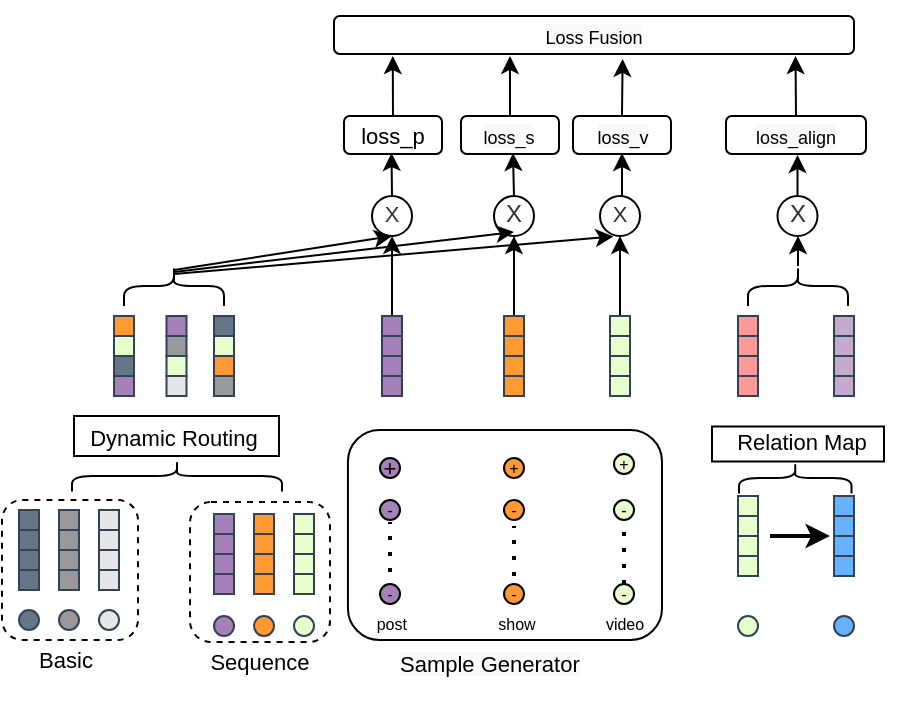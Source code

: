 <mxfile version="16.2.4" type="github">
  <diagram id="WGNmqKSmHQidtIcyaDfm" name="Page-1">
    <mxGraphModel dx="573" dy="372" grid="1" gridSize="10" guides="1" tooltips="1" connect="1" arrows="1" fold="1" page="1" pageScale="1" pageWidth="850" pageHeight="1100" math="0" shadow="0">
      <root>
        <mxCell id="0" />
        <mxCell id="1" parent="0" />
        <mxCell id="wbpmNWgGIaeyIuBArlGF-1" style="edgeStyle=orthogonalEdgeStyle;rounded=0;orthogonalLoop=1;jettySize=auto;html=1;exitX=0.5;exitY=0;exitDx=0;exitDy=0;fontSize=12;" edge="1" parent="1" source="wbpmNWgGIaeyIuBArlGF-2">
          <mxGeometry relative="1" as="geometry">
            <mxPoint x="469.379" y="190" as="targetPoint" />
          </mxGeometry>
        </mxCell>
        <mxCell id="wbpmNWgGIaeyIuBArlGF-2" value="&lt;p&gt;loss_p&lt;/p&gt;" style="rounded=1;whiteSpace=wrap;html=1;fontSize=11;fillColor=#FFFFFF;" vertex="1" parent="1">
          <mxGeometry x="445" y="220" width="49" height="19" as="geometry" />
        </mxCell>
        <mxCell id="wbpmNWgGIaeyIuBArlGF-3" value="" style="rounded=1;whiteSpace=wrap;html=1;dashed=1;fontSize=8;fillColor=#FFFFFF;" vertex="1" parent="1">
          <mxGeometry x="368" y="413" width="70" height="70" as="geometry" />
        </mxCell>
        <mxCell id="wbpmNWgGIaeyIuBArlGF-4" value="" style="ellipse;whiteSpace=wrap;html=1;aspect=fixed;fontSize=6;fillColor=#A680B8;fontColor=#ffffff;strokeColor=#314354;direction=west;" vertex="1" parent="1">
          <mxGeometry x="380" y="470" width="10" height="10" as="geometry" />
        </mxCell>
        <mxCell id="wbpmNWgGIaeyIuBArlGF-5" value="" style="ellipse;whiteSpace=wrap;html=1;aspect=fixed;fontSize=6;fillColor=#FF9933;fontColor=#ffffff;strokeColor=#314354;direction=west;" vertex="1" parent="1">
          <mxGeometry x="400" y="470" width="10" height="10" as="geometry" />
        </mxCell>
        <mxCell id="wbpmNWgGIaeyIuBArlGF-6" value="" style="ellipse;whiteSpace=wrap;html=1;aspect=fixed;fontSize=6;fillColor=#E6FFCC;fontColor=#ffffff;strokeColor=#314354;direction=west;" vertex="1" parent="1">
          <mxGeometry x="420" y="470" width="10" height="10" as="geometry" />
        </mxCell>
        <mxCell id="wbpmNWgGIaeyIuBArlGF-7" value="" style="rounded=0;whiteSpace=wrap;html=1;fillColor=#A680B8;fontColor=#ffffff;strokeColor=#314354;" vertex="1" parent="1">
          <mxGeometry x="380" y="449" width="10" height="10" as="geometry" />
        </mxCell>
        <mxCell id="wbpmNWgGIaeyIuBArlGF-8" value="" style="rounded=0;whiteSpace=wrap;html=1;fillColor=#A680B8;fontColor=#ffffff;strokeColor=#314354;" vertex="1" parent="1">
          <mxGeometry x="380" y="439" width="10" height="10" as="geometry" />
        </mxCell>
        <mxCell id="wbpmNWgGIaeyIuBArlGF-9" value="" style="rounded=0;whiteSpace=wrap;html=1;fillColor=#A680B8;fontColor=#ffffff;strokeColor=#314354;" vertex="1" parent="1">
          <mxGeometry x="380" y="429" width="10" height="10" as="geometry" />
        </mxCell>
        <mxCell id="wbpmNWgGIaeyIuBArlGF-10" value="" style="rounded=0;whiteSpace=wrap;html=1;fillColor=#FF9933;fontColor=#ffffff;strokeColor=#314354;" vertex="1" parent="1">
          <mxGeometry x="400" y="449" width="10" height="10" as="geometry" />
        </mxCell>
        <mxCell id="wbpmNWgGIaeyIuBArlGF-11" value="" style="rounded=0;whiteSpace=wrap;html=1;fillColor=#FF9933;fontColor=#ffffff;strokeColor=#314354;" vertex="1" parent="1">
          <mxGeometry x="400" y="439" width="10" height="10" as="geometry" />
        </mxCell>
        <mxCell id="wbpmNWgGIaeyIuBArlGF-12" value="" style="rounded=0;whiteSpace=wrap;html=1;fillColor=#FF9933;fontColor=#ffffff;strokeColor=#314354;" vertex="1" parent="1">
          <mxGeometry x="400" y="419" width="10" height="10" as="geometry" />
        </mxCell>
        <mxCell id="wbpmNWgGIaeyIuBArlGF-13" value="" style="rounded=0;whiteSpace=wrap;html=1;fillColor=#E6FFCC;fontColor=#ffffff;strokeColor=#314354;" vertex="1" parent="1">
          <mxGeometry x="420" y="449" width="10" height="10" as="geometry" />
        </mxCell>
        <mxCell id="wbpmNWgGIaeyIuBArlGF-14" value="" style="rounded=0;whiteSpace=wrap;html=1;fillColor=#E6FFCC;fontColor=#ffffff;strokeColor=#314354;" vertex="1" parent="1">
          <mxGeometry x="420" y="439" width="10" height="10" as="geometry" />
        </mxCell>
        <mxCell id="wbpmNWgGIaeyIuBArlGF-15" value="" style="rounded=0;whiteSpace=wrap;html=1;fillColor=#E6FFCC;fontColor=#ffffff;strokeColor=#314354;" vertex="1" parent="1">
          <mxGeometry x="420" y="419" width="10" height="10" as="geometry" />
        </mxCell>
        <mxCell id="wbpmNWgGIaeyIuBArlGF-16" value="" style="rounded=0;whiteSpace=wrap;html=1;fillColor=#E6FFCC;fontColor=#ffffff;strokeColor=#314354;" vertex="1" parent="1">
          <mxGeometry x="420" y="429" width="10" height="10" as="geometry" />
        </mxCell>
        <mxCell id="wbpmNWgGIaeyIuBArlGF-17" value="" style="rounded=0;whiteSpace=wrap;html=1;fillColor=#A680B8;fontColor=#ffffff;strokeColor=#314354;" vertex="1" parent="1">
          <mxGeometry x="380" y="419" width="10" height="10" as="geometry" />
        </mxCell>
        <mxCell id="wbpmNWgGIaeyIuBArlGF-18" value="" style="rounded=0;whiteSpace=wrap;html=1;fillColor=#FF9933;fontColor=#ffffff;strokeColor=#314354;" vertex="1" parent="1">
          <mxGeometry x="400" y="429" width="10" height="10" as="geometry" />
        </mxCell>
        <mxCell id="wbpmNWgGIaeyIuBArlGF-19" value="" style="rounded=0;whiteSpace=wrap;html=1;fontSize=11;" vertex="1" parent="1">
          <mxGeometry x="310" y="370" width="102.5" height="20" as="geometry" />
        </mxCell>
        <mxCell id="wbpmNWgGIaeyIuBArlGF-20" value="&lt;font style=&quot;font-size: 11px&quot;&gt;Dynamic Routing&lt;/font&gt;" style="text;html=1;strokeColor=none;fillColor=none;align=center;verticalAlign=middle;whiteSpace=wrap;rounded=0;fontSize=15;" vertex="1" parent="1">
          <mxGeometry x="310" y="364" width="100" height="30" as="geometry" />
        </mxCell>
        <mxCell id="wbpmNWgGIaeyIuBArlGF-21" value="&lt;font style=&quot;font-size: 11px&quot;&gt;Sequence&lt;/font&gt;" style="text;html=1;strokeColor=none;fillColor=none;align=center;verticalAlign=middle;whiteSpace=wrap;rounded=0;fontSize=11;" vertex="1" parent="1">
          <mxGeometry x="373" y="478" width="60" height="30" as="geometry" />
        </mxCell>
        <mxCell id="wbpmNWgGIaeyIuBArlGF-22" value="" style="rounded=0;whiteSpace=wrap;html=1;fillColor=#E6FFCC;fontColor=#ffffff;strokeColor=#314354;" vertex="1" parent="1">
          <mxGeometry x="330" y="330" width="10" height="10" as="geometry" />
        </mxCell>
        <mxCell id="wbpmNWgGIaeyIuBArlGF-23" value="" style="rounded=0;whiteSpace=wrap;html=1;fillColor=#647687;fontColor=#ffffff;strokeColor=#314354;" vertex="1" parent="1">
          <mxGeometry x="330" y="340" width="10" height="10" as="geometry" />
        </mxCell>
        <mxCell id="wbpmNWgGIaeyIuBArlGF-24" value="" style="rounded=0;whiteSpace=wrap;html=1;fillColor=#A680B8;fontColor=#ffffff;strokeColor=#314354;" vertex="1" parent="1">
          <mxGeometry x="330" y="350" width="10" height="10" as="geometry" />
        </mxCell>
        <mxCell id="wbpmNWgGIaeyIuBArlGF-25" value="" style="rounded=0;whiteSpace=wrap;html=1;fillColor=#FF9933;fontColor=#ffffff;strokeColor=#314354;" vertex="1" parent="1">
          <mxGeometry x="330" y="320" width="10" height="10" as="geometry" />
        </mxCell>
        <mxCell id="wbpmNWgGIaeyIuBArlGF-26" value="" style="rounded=0;whiteSpace=wrap;html=1;fillColor=#E6E6E6;fontColor=#ffffff;strokeColor=#314354;" vertex="1" parent="1">
          <mxGeometry x="356.25" y="350" width="10" height="10" as="geometry" />
        </mxCell>
        <mxCell id="wbpmNWgGIaeyIuBArlGF-27" value="" style="rounded=0;whiteSpace=wrap;html=1;fillColor=#E6FFCC;fontColor=#ffffff;strokeColor=#314354;" vertex="1" parent="1">
          <mxGeometry x="356.25" y="340" width="10" height="10" as="geometry" />
        </mxCell>
        <mxCell id="wbpmNWgGIaeyIuBArlGF-28" value="" style="rounded=0;whiteSpace=wrap;html=1;fillColor=#999999;fontColor=#ffffff;strokeColor=#314354;" vertex="1" parent="1">
          <mxGeometry x="356.25" y="330" width="10" height="10" as="geometry" />
        </mxCell>
        <mxCell id="wbpmNWgGIaeyIuBArlGF-29" value="" style="rounded=0;whiteSpace=wrap;html=1;fillColor=#A680B8;fontColor=#ffffff;strokeColor=#314354;" vertex="1" parent="1">
          <mxGeometry x="356.25" y="320" width="10" height="10" as="geometry" />
        </mxCell>
        <mxCell id="wbpmNWgGIaeyIuBArlGF-30" value="" style="rounded=0;whiteSpace=wrap;html=1;fillColor=#999999;fontColor=#ffffff;strokeColor=#314354;" vertex="1" parent="1">
          <mxGeometry x="380" y="350" width="10" height="10" as="geometry" />
        </mxCell>
        <mxCell id="wbpmNWgGIaeyIuBArlGF-31" value="" style="rounded=0;whiteSpace=wrap;html=1;fillColor=#FF9933;fontColor=#ffffff;strokeColor=#314354;" vertex="1" parent="1">
          <mxGeometry x="380" y="340" width="10" height="10" as="geometry" />
        </mxCell>
        <mxCell id="wbpmNWgGIaeyIuBArlGF-32" value="" style="rounded=0;whiteSpace=wrap;html=1;fillColor=#E6FFCC;fontColor=#ffffff;strokeColor=#314354;" vertex="1" parent="1">
          <mxGeometry x="380" y="330" width="10" height="10" as="geometry" />
        </mxCell>
        <mxCell id="wbpmNWgGIaeyIuBArlGF-33" value="" style="rounded=0;whiteSpace=wrap;html=1;fillColor=#647687;fontColor=#ffffff;strokeColor=#314354;" vertex="1" parent="1">
          <mxGeometry x="380" y="320" width="10" height="10" as="geometry" />
        </mxCell>
        <mxCell id="wbpmNWgGIaeyIuBArlGF-34" value="" style="rounded=0;whiteSpace=wrap;html=1;fillColor=#A680B8;fontColor=#ffffff;strokeColor=#314354;" vertex="1" parent="1">
          <mxGeometry x="464" y="340" width="10" height="10" as="geometry" />
        </mxCell>
        <mxCell id="wbpmNWgGIaeyIuBArlGF-35" value="" style="rounded=0;whiteSpace=wrap;html=1;fillColor=#A680B8;fontColor=#ffffff;strokeColor=#314354;" vertex="1" parent="1">
          <mxGeometry x="464" y="330" width="10" height="10" as="geometry" />
        </mxCell>
        <mxCell id="wbpmNWgGIaeyIuBArlGF-36" style="edgeStyle=orthogonalEdgeStyle;rounded=0;orthogonalLoop=1;jettySize=auto;html=1;exitX=0.5;exitY=0;exitDx=0;exitDy=0;entryX=0.5;entryY=1;entryDx=0;entryDy=0;fontSize=15;" edge="1" parent="1" source="wbpmNWgGIaeyIuBArlGF-37" target="wbpmNWgGIaeyIuBArlGF-92">
          <mxGeometry relative="1" as="geometry" />
        </mxCell>
        <mxCell id="wbpmNWgGIaeyIuBArlGF-37" value="" style="rounded=0;whiteSpace=wrap;html=1;fillColor=#A680B8;fontColor=#ffffff;strokeColor=#314354;" vertex="1" parent="1">
          <mxGeometry x="464" y="320" width="10" height="10" as="geometry" />
        </mxCell>
        <mxCell id="wbpmNWgGIaeyIuBArlGF-38" value="" style="rounded=0;whiteSpace=wrap;html=1;fillColor=#FF9933;fontColor=#ffffff;strokeColor=#314354;" vertex="1" parent="1">
          <mxGeometry x="525" y="350" width="10" height="10" as="geometry" />
        </mxCell>
        <mxCell id="wbpmNWgGIaeyIuBArlGF-39" value="" style="rounded=0;whiteSpace=wrap;html=1;fillColor=#FF9933;fontColor=#ffffff;strokeColor=#314354;" vertex="1" parent="1">
          <mxGeometry x="525" y="340" width="10" height="10" as="geometry" />
        </mxCell>
        <mxCell id="wbpmNWgGIaeyIuBArlGF-40" value="" style="rounded=0;whiteSpace=wrap;html=1;fillColor=#FF9933;fontColor=#ffffff;strokeColor=#314354;" vertex="1" parent="1">
          <mxGeometry x="525" y="330" width="10" height="10" as="geometry" />
        </mxCell>
        <mxCell id="wbpmNWgGIaeyIuBArlGF-41" style="edgeStyle=orthogonalEdgeStyle;rounded=0;orthogonalLoop=1;jettySize=auto;html=1;exitX=0.5;exitY=0;exitDx=0;exitDy=0;entryX=0.5;entryY=1;entryDx=0;entryDy=0;fontSize=15;" edge="1" parent="1" source="wbpmNWgGIaeyIuBArlGF-42" target="wbpmNWgGIaeyIuBArlGF-94">
          <mxGeometry relative="1" as="geometry" />
        </mxCell>
        <mxCell id="wbpmNWgGIaeyIuBArlGF-42" value="" style="rounded=0;whiteSpace=wrap;html=1;fillColor=#FF9933;fontColor=#ffffff;strokeColor=#314354;" vertex="1" parent="1">
          <mxGeometry x="525" y="320" width="10" height="10" as="geometry" />
        </mxCell>
        <mxCell id="wbpmNWgGIaeyIuBArlGF-43" value="" style="rounded=0;whiteSpace=wrap;html=1;fillColor=#A680B8;fontColor=#ffffff;strokeColor=#314354;" vertex="1" parent="1">
          <mxGeometry x="464" y="350" width="10" height="10" as="geometry" />
        </mxCell>
        <mxCell id="wbpmNWgGIaeyIuBArlGF-44" value="" style="rounded=0;whiteSpace=wrap;html=1;fillColor=#E6FFCC;fontColor=#ffffff;strokeColor=#314354;" vertex="1" parent="1">
          <mxGeometry x="578" y="350" width="10" height="10" as="geometry" />
        </mxCell>
        <mxCell id="wbpmNWgGIaeyIuBArlGF-45" value="" style="rounded=0;whiteSpace=wrap;html=1;fillColor=#E6FFCC;fontColor=#ffffff;strokeColor=#314354;" vertex="1" parent="1">
          <mxGeometry x="578" y="340" width="10" height="10" as="geometry" />
        </mxCell>
        <mxCell id="wbpmNWgGIaeyIuBArlGF-46" value="" style="rounded=0;whiteSpace=wrap;html=1;fillColor=#E6FFCC;fontColor=#ffffff;strokeColor=#314354;" vertex="1" parent="1">
          <mxGeometry x="578" y="330" width="10" height="10" as="geometry" />
        </mxCell>
        <mxCell id="wbpmNWgGIaeyIuBArlGF-47" value="" style="edgeStyle=orthogonalEdgeStyle;rounded=0;orthogonalLoop=1;jettySize=auto;html=1;fontSize=15;" edge="1" parent="1" source="wbpmNWgGIaeyIuBArlGF-48" target="wbpmNWgGIaeyIuBArlGF-96">
          <mxGeometry relative="1" as="geometry" />
        </mxCell>
        <mxCell id="wbpmNWgGIaeyIuBArlGF-48" value="" style="rounded=0;whiteSpace=wrap;html=1;fillColor=#E6FFCC;fontColor=#ffffff;strokeColor=#314354;" vertex="1" parent="1">
          <mxGeometry x="578" y="320" width="10" height="10" as="geometry" />
        </mxCell>
        <mxCell id="wbpmNWgGIaeyIuBArlGF-49" value="" style="shape=curlyBracket;whiteSpace=wrap;html=1;rounded=1;flipH=1;fillColor=#E6E6E6;gradientColor=#ffffff;rotation=-90;" vertex="1" parent="1">
          <mxGeometry x="353.75" y="347.5" width="15.5" height="105" as="geometry" />
        </mxCell>
        <mxCell id="wbpmNWgGIaeyIuBArlGF-50" value="" style="shape=curlyBracket;whiteSpace=wrap;html=1;rounded=1;flipH=1;fillColor=#E6E6E6;gradientColor=#ffffff;rotation=-90;" vertex="1" parent="1">
          <mxGeometry x="350" y="280" width="20" height="50" as="geometry" />
        </mxCell>
        <mxCell id="wbpmNWgGIaeyIuBArlGF-51" value="" style="ellipse;whiteSpace=wrap;html=1;aspect=fixed;fontSize=6;fillColor=#E6FFCC;fontColor=#ffffff;strokeColor=#314354;direction=west;" vertex="1" parent="1">
          <mxGeometry x="642" y="470" width="10" height="10" as="geometry" />
        </mxCell>
        <mxCell id="wbpmNWgGIaeyIuBArlGF-52" value="" style="ellipse;whiteSpace=wrap;html=1;aspect=fixed;fontSize=6;fillColor=#66B2FF;fontColor=#ffffff;strokeColor=#314354;direction=west;" vertex="1" parent="1">
          <mxGeometry x="690" y="470" width="10" height="10" as="geometry" />
        </mxCell>
        <mxCell id="wbpmNWgGIaeyIuBArlGF-53" value="" style="rounded=0;whiteSpace=wrap;html=1;fillColor=#E6FFCC;fontColor=#ffffff;strokeColor=#314354;" vertex="1" parent="1">
          <mxGeometry x="642" y="440" width="10" height="10" as="geometry" />
        </mxCell>
        <mxCell id="wbpmNWgGIaeyIuBArlGF-54" value="" style="rounded=0;whiteSpace=wrap;html=1;fillColor=#E6FFCC;fontColor=#ffffff;strokeColor=#314354;" vertex="1" parent="1">
          <mxGeometry x="642" y="430" width="10" height="10" as="geometry" />
        </mxCell>
        <mxCell id="wbpmNWgGIaeyIuBArlGF-55" value="" style="rounded=0;whiteSpace=wrap;html=1;fillColor=#E6FFCC;fontColor=#ffffff;strokeColor=#314354;" vertex="1" parent="1">
          <mxGeometry x="642" y="420" width="10" height="10" as="geometry" />
        </mxCell>
        <mxCell id="wbpmNWgGIaeyIuBArlGF-57" value="" style="rounded=0;whiteSpace=wrap;html=1;fillColor=#E6FFCC;fontColor=#ffffff;strokeColor=#314354;" vertex="1" parent="1">
          <mxGeometry x="642" y="410" width="10" height="10" as="geometry" />
        </mxCell>
        <mxCell id="wbpmNWgGIaeyIuBArlGF-58" value="" style="rounded=0;whiteSpace=wrap;html=1;fillColor=#66B2FF;fontColor=#ffffff;strokeColor=#314354;" vertex="1" parent="1">
          <mxGeometry x="690" y="440" width="10" height="10" as="geometry" />
        </mxCell>
        <mxCell id="wbpmNWgGIaeyIuBArlGF-59" value="" style="rounded=0;whiteSpace=wrap;html=1;fillColor=#66B2FF;fontColor=#ffffff;strokeColor=#314354;" vertex="1" parent="1">
          <mxGeometry x="690" y="430" width="10" height="10" as="geometry" />
        </mxCell>
        <mxCell id="wbpmNWgGIaeyIuBArlGF-60" value="" style="rounded=0;whiteSpace=wrap;html=1;fillColor=#66B2FF;fontColor=#ffffff;strokeColor=#314354;" vertex="1" parent="1">
          <mxGeometry x="690" y="420" width="10" height="10" as="geometry" />
        </mxCell>
        <mxCell id="wbpmNWgGIaeyIuBArlGF-62" value="" style="rounded=0;whiteSpace=wrap;html=1;fillColor=#66B2FF;fontColor=#ffffff;strokeColor=#314354;" vertex="1" parent="1">
          <mxGeometry x="690" y="410" width="10" height="10" as="geometry" />
        </mxCell>
        <mxCell id="wbpmNWgGIaeyIuBArlGF-63" value="" style="endArrow=classic;html=1;rounded=0;fontSize=11;strokeWidth=2;" edge="1" parent="1">
          <mxGeometry width="50" height="50" relative="1" as="geometry">
            <mxPoint x="658" y="430" as="sourcePoint" />
            <mxPoint x="688" y="430" as="targetPoint" />
          </mxGeometry>
        </mxCell>
        <mxCell id="wbpmNWgGIaeyIuBArlGF-64" value="" style="rounded=0;whiteSpace=wrap;html=1;fontSize=11;" vertex="1" parent="1">
          <mxGeometry x="629" y="375.25" width="86" height="17.5" as="geometry" />
        </mxCell>
        <mxCell id="wbpmNWgGIaeyIuBArlGF-65" value="Relation Map" style="text;html=1;strokeColor=none;fillColor=none;align=center;verticalAlign=middle;whiteSpace=wrap;rounded=0;fontSize=11;" vertex="1" parent="1">
          <mxGeometry x="624" y="378" width="100" height="10" as="geometry" />
        </mxCell>
        <mxCell id="wbpmNWgGIaeyIuBArlGF-66" value="" style="rounded=0;whiteSpace=wrap;html=1;fillColor=#FF9999;fontColor=#ffffff;strokeColor=#314354;" vertex="1" parent="1">
          <mxGeometry x="642" y="350" width="10" height="10" as="geometry" />
        </mxCell>
        <mxCell id="wbpmNWgGIaeyIuBArlGF-67" value="" style="rounded=0;whiteSpace=wrap;html=1;fillColor=#FF9999;fontColor=#ffffff;strokeColor=#314354;" vertex="1" parent="1">
          <mxGeometry x="642" y="340" width="10" height="10" as="geometry" />
        </mxCell>
        <mxCell id="wbpmNWgGIaeyIuBArlGF-68" value="" style="rounded=0;whiteSpace=wrap;html=1;fillColor=#FF9999;fontColor=#ffffff;strokeColor=#314354;" vertex="1" parent="1">
          <mxGeometry x="642" y="330" width="10" height="10" as="geometry" />
        </mxCell>
        <mxCell id="wbpmNWgGIaeyIuBArlGF-69" value="" style="rounded=0;whiteSpace=wrap;html=1;fillColor=#FF9999;fontColor=#ffffff;strokeColor=#314354;" vertex="1" parent="1">
          <mxGeometry x="642" y="320" width="10" height="10" as="geometry" />
        </mxCell>
        <mxCell id="wbpmNWgGIaeyIuBArlGF-70" value="" style="rounded=0;whiteSpace=wrap;html=1;fillColor=#C3ABD0;fontColor=#ffffff;strokeColor=#314354;" vertex="1" parent="1">
          <mxGeometry x="690" y="350" width="10" height="10" as="geometry" />
        </mxCell>
        <mxCell id="wbpmNWgGIaeyIuBArlGF-71" value="" style="rounded=0;whiteSpace=wrap;html=1;fillColor=#C3ABD0;fontColor=#ffffff;strokeColor=#314354;" vertex="1" parent="1">
          <mxGeometry x="690" y="340" width="10" height="10" as="geometry" />
        </mxCell>
        <mxCell id="wbpmNWgGIaeyIuBArlGF-72" value="" style="rounded=0;whiteSpace=wrap;html=1;fillColor=#C3ABD0;fontColor=#ffffff;strokeColor=#314354;" vertex="1" parent="1">
          <mxGeometry x="690" y="330" width="10" height="10" as="geometry" />
        </mxCell>
        <mxCell id="wbpmNWgGIaeyIuBArlGF-73" value="" style="rounded=0;whiteSpace=wrap;html=1;fillColor=#C3ABD0;fontColor=#ffffff;strokeColor=#314354;" vertex="1" parent="1">
          <mxGeometry x="690" y="320" width="10" height="10" as="geometry" />
        </mxCell>
        <mxCell id="wbpmNWgGIaeyIuBArlGF-74" value="" style="rounded=1;whiteSpace=wrap;html=1;fontSize=8;fillColor=#FFFFFF;flipV=0;direction=south;" vertex="1" parent="1">
          <mxGeometry x="446.97" y="377" width="157.03" height="105" as="geometry" />
        </mxCell>
        <mxCell id="wbpmNWgGIaeyIuBArlGF-75" value="&lt;font style=&quot;font-size: 11px&quot;&gt;+&lt;/font&gt;" style="ellipse;whiteSpace=wrap;html=1;aspect=fixed;fontSize=8;fillColor=#A680B8;flipV=0;direction=south;" vertex="1" parent="1">
          <mxGeometry x="463" y="391" width="10" height="10" as="geometry" />
        </mxCell>
        <mxCell id="wbpmNWgGIaeyIuBArlGF-76" value="-" style="ellipse;whiteSpace=wrap;html=1;aspect=fixed;fontSize=8;fillColor=#A680B8;flipV=0;direction=south;" vertex="1" parent="1">
          <mxGeometry x="463" y="412" width="10" height="10" as="geometry" />
        </mxCell>
        <mxCell id="wbpmNWgGIaeyIuBArlGF-77" value="-" style="ellipse;whiteSpace=wrap;html=1;aspect=fixed;fontSize=8;fillColor=#A680B8;flipV=0;direction=south;" vertex="1" parent="1">
          <mxGeometry x="463" y="454" width="10" height="10" as="geometry" />
        </mxCell>
        <mxCell id="wbpmNWgGIaeyIuBArlGF-78" value="&lt;font style=&quot;font-size: 8px&quot;&gt;post&amp;nbsp;&lt;/font&gt;" style="text;html=1;strokeColor=none;fillColor=none;align=center;verticalAlign=middle;whiteSpace=wrap;rounded=0;flipV=0;direction=south;" vertex="1" parent="1">
          <mxGeometry x="449.75" y="458" width="40" height="30" as="geometry" />
        </mxCell>
        <mxCell id="wbpmNWgGIaeyIuBArlGF-79" value="+" style="ellipse;whiteSpace=wrap;html=1;aspect=fixed;fontSize=8;fillColor=#FF9933;flipV=0;direction=south;" vertex="1" parent="1">
          <mxGeometry x="525" y="391" width="10" height="10" as="geometry" />
        </mxCell>
        <mxCell id="wbpmNWgGIaeyIuBArlGF-80" value="-" style="ellipse;whiteSpace=wrap;html=1;aspect=fixed;fontSize=8;fillColor=#FF9933;flipV=0;direction=south;" vertex="1" parent="1">
          <mxGeometry x="525" y="412" width="10" height="10" as="geometry" />
        </mxCell>
        <mxCell id="wbpmNWgGIaeyIuBArlGF-81" value="-" style="ellipse;whiteSpace=wrap;html=1;aspect=fixed;fontSize=8;fillColor=#FF9933;flipV=0;direction=south;" vertex="1" parent="1">
          <mxGeometry x="525" y="454" width="10" height="10" as="geometry" />
        </mxCell>
        <mxCell id="wbpmNWgGIaeyIuBArlGF-82" value="+" style="ellipse;whiteSpace=wrap;html=1;aspect=fixed;fontSize=8;fillColor=#E6FFCC;flipV=0;direction=south;" vertex="1" parent="1">
          <mxGeometry x="580" y="389" width="10" height="10" as="geometry" />
        </mxCell>
        <mxCell id="wbpmNWgGIaeyIuBArlGF-83" value="-" style="ellipse;whiteSpace=wrap;html=1;aspect=fixed;fontSize=8;fillColor=#E6FFCC;flipV=0;direction=south;" vertex="1" parent="1">
          <mxGeometry x="580" y="412" width="10" height="10" as="geometry" />
        </mxCell>
        <mxCell id="wbpmNWgGIaeyIuBArlGF-84" value="-" style="ellipse;whiteSpace=wrap;html=1;aspect=fixed;fontSize=8;fillColor=#E6FFCC;flipV=0;direction=south;" vertex="1" parent="1">
          <mxGeometry x="580" y="454" width="10" height="10" as="geometry" />
        </mxCell>
        <mxCell id="wbpmNWgGIaeyIuBArlGF-85" value="" style="endArrow=none;dashed=1;html=1;dashPattern=1 3;strokeWidth=2;rounded=0;entryX=1;entryY=0.5;entryDx=0;entryDy=0;exitX=0;exitY=0.5;exitDx=0;exitDy=0;" edge="1" parent="1">
          <mxGeometry width="50" height="50" relative="1" as="geometry">
            <mxPoint x="468" y="448.0" as="sourcePoint" />
            <mxPoint x="468" y="423.0" as="targetPoint" />
          </mxGeometry>
        </mxCell>
        <mxCell id="wbpmNWgGIaeyIuBArlGF-86" value="" style="endArrow=none;dashed=1;html=1;dashPattern=1 3;strokeWidth=2;rounded=0;entryX=1;entryY=0.5;entryDx=0;entryDy=0;" edge="1" parent="1">
          <mxGeometry width="50" height="50" relative="1" as="geometry">
            <mxPoint x="530" y="450" as="sourcePoint" />
            <mxPoint x="530" y="425" as="targetPoint" />
          </mxGeometry>
        </mxCell>
        <mxCell id="wbpmNWgGIaeyIuBArlGF-87" value="" style="endArrow=none;dashed=1;html=1;dashPattern=1 3;strokeWidth=2;rounded=0;entryX=1;entryY=0.5;entryDx=0;entryDy=0;exitX=0;exitY=0.5;exitDx=0;exitDy=0;" edge="1" parent="1" source="wbpmNWgGIaeyIuBArlGF-84" target="wbpmNWgGIaeyIuBArlGF-83">
          <mxGeometry width="50" height="50" relative="1" as="geometry">
            <mxPoint x="542" y="464" as="sourcePoint" />
            <mxPoint x="542" y="439" as="targetPoint" />
          </mxGeometry>
        </mxCell>
        <mxCell id="wbpmNWgGIaeyIuBArlGF-88" value="&lt;span style=&quot;font-size: 8px&quot;&gt;show&lt;/span&gt;" style="text;html=1;strokeColor=none;fillColor=none;align=center;verticalAlign=middle;whiteSpace=wrap;rounded=0;" vertex="1" parent="1">
          <mxGeometry x="507.99" y="458" width="47" height="30" as="geometry" />
        </mxCell>
        <mxCell id="wbpmNWgGIaeyIuBArlGF-89" value="&lt;font style=&quot;font-size: 8px&quot;&gt;video&lt;/font&gt;" style="text;html=1;strokeColor=none;fillColor=none;align=center;verticalAlign=middle;whiteSpace=wrap;rounded=0;" vertex="1" parent="1">
          <mxGeometry x="562" y="458" width="47" height="30" as="geometry" />
        </mxCell>
        <mxCell id="wbpmNWgGIaeyIuBArlGF-90" value="&lt;meta charset=&quot;utf-8&quot;&gt;&lt;span style=&quot;color: rgb(0, 0, 0); font-family: helvetica; font-size: 11px; font-style: normal; font-weight: 400; letter-spacing: normal; text-align: center; text-indent: 0px; text-transform: none; word-spacing: 0px; background-color: rgb(248, 249, 250); display: inline; float: none;&quot;&gt;Sample Generator&lt;/span&gt;" style="text;whiteSpace=wrap;html=1;" vertex="1" parent="1">
          <mxGeometry x="471.49" y="480" width="120" height="30" as="geometry" />
        </mxCell>
        <mxCell id="wbpmNWgGIaeyIuBArlGF-91" style="edgeStyle=orthogonalEdgeStyle;rounded=0;orthogonalLoop=1;jettySize=auto;html=1;exitX=0.5;exitY=0;exitDx=0;exitDy=0;entryX=0.5;entryY=1;entryDx=0;entryDy=0;fontSize=15;" edge="1" parent="1" source="wbpmNWgGIaeyIuBArlGF-92">
          <mxGeometry relative="1" as="geometry">
            <mxPoint x="468.75" y="238.5" as="targetPoint" />
          </mxGeometry>
        </mxCell>
        <mxCell id="wbpmNWgGIaeyIuBArlGF-92" value="&lt;p style=&quot;margin: 0px ; padding: 0px ; color: rgb(51 , 51 , 51) ; font-weight: 400 ; background-color: rgb(255 , 255 , 255)&quot;&gt;&lt;font style=&quot;line-height: 0.7 ; font-size: 11px&quot;&gt;X&lt;/font&gt;&lt;/p&gt;" style="ellipse;whiteSpace=wrap;html=1;aspect=fixed;fontSize=8;fillColor=#FFFFFF;align=center;" vertex="1" parent="1">
          <mxGeometry x="459" y="260" width="20" height="20" as="geometry" />
        </mxCell>
        <mxCell id="wbpmNWgGIaeyIuBArlGF-93" style="edgeStyle=orthogonalEdgeStyle;rounded=0;orthogonalLoop=1;jettySize=auto;html=1;exitX=0.5;exitY=0;exitDx=0;exitDy=0;entryX=0.5;entryY=1;entryDx=0;entryDy=0;fontSize=15;" edge="1" parent="1" source="wbpmNWgGIaeyIuBArlGF-94">
          <mxGeometry relative="1" as="geometry">
            <mxPoint x="529.49" y="238.5" as="targetPoint" />
          </mxGeometry>
        </mxCell>
        <mxCell id="wbpmNWgGIaeyIuBArlGF-94" value="&lt;p style=&quot;margin: 0px ; padding: 0px ; color: rgb(51 , 51 , 51) ; font-weight: 400 ; background-color: rgb(255 , 255 , 255)&quot;&gt;&lt;font style=&quot;line-height: 0.7 ; font-size: 12px&quot;&gt;X&lt;/font&gt;&lt;/p&gt;" style="ellipse;whiteSpace=wrap;html=1;aspect=fixed;fontSize=8;fillColor=#FFFFFF;align=center;" vertex="1" parent="1">
          <mxGeometry x="519.99" y="260" width="20" height="20" as="geometry" />
        </mxCell>
        <mxCell id="wbpmNWgGIaeyIuBArlGF-95" style="edgeStyle=orthogonalEdgeStyle;rounded=0;orthogonalLoop=1;jettySize=auto;html=1;exitX=0.5;exitY=0;exitDx=0;exitDy=0;entryX=0.5;entryY=1;entryDx=0;entryDy=0;fontSize=15;" edge="1" parent="1" source="wbpmNWgGIaeyIuBArlGF-96">
          <mxGeometry relative="1" as="geometry">
            <mxPoint x="584" y="238.5" as="targetPoint" />
          </mxGeometry>
        </mxCell>
        <mxCell id="wbpmNWgGIaeyIuBArlGF-96" value="&lt;p style=&quot;margin: 0px ; padding: 0px ; color: rgb(51 , 51 , 51) ; font-weight: 400 ; background-color: rgb(255 , 255 , 255)&quot;&gt;&lt;font style=&quot;line-height: 0.7 ; font-size: 11px&quot;&gt;X&lt;/font&gt;&lt;/p&gt;" style="ellipse;whiteSpace=wrap;html=1;aspect=fixed;fontSize=8;fillColor=#FFFFFF;align=center;" vertex="1" parent="1">
          <mxGeometry x="573" y="260" width="20" height="20" as="geometry" />
        </mxCell>
        <mxCell id="wbpmNWgGIaeyIuBArlGF-97" style="edgeStyle=orthogonalEdgeStyle;rounded=0;orthogonalLoop=1;jettySize=auto;html=1;exitX=0.5;exitY=0;exitDx=0;exitDy=0;entryX=0.5;entryY=1;entryDx=0;entryDy=0;fontSize=15;" edge="1" parent="1" source="wbpmNWgGIaeyIuBArlGF-98">
          <mxGeometry relative="1" as="geometry">
            <mxPoint x="671.75" y="239.5" as="targetPoint" />
          </mxGeometry>
        </mxCell>
        <mxCell id="wbpmNWgGIaeyIuBArlGF-98" value="&lt;p style=&quot;margin: 0px ; padding: 0px ; color: rgb(51 , 51 , 51) ; font-weight: 400 ; background-color: rgb(255 , 255 , 255)&quot;&gt;&lt;font style=&quot;line-height: 0.7 ; font-size: 12px&quot;&gt;X&lt;/font&gt;&lt;/p&gt;" style="ellipse;whiteSpace=wrap;html=1;aspect=fixed;fontSize=8;fillColor=#FFFFFF;align=center;" vertex="1" parent="1">
          <mxGeometry x="661.75" y="260" width="20" height="20" as="geometry" />
        </mxCell>
        <mxCell id="wbpmNWgGIaeyIuBArlGF-99" value="" style="edgeStyle=orthogonalEdgeStyle;rounded=0;orthogonalLoop=1;jettySize=auto;html=1;fontSize=15;" edge="1" parent="1" source="wbpmNWgGIaeyIuBArlGF-100">
          <mxGeometry relative="1" as="geometry">
            <mxPoint x="672" y="280" as="targetPoint" />
            <Array as="points">
              <mxPoint x="672" y="290" />
              <mxPoint x="672" y="290" />
            </Array>
          </mxGeometry>
        </mxCell>
        <mxCell id="wbpmNWgGIaeyIuBArlGF-100" value="" style="shape=curlyBracket;whiteSpace=wrap;html=1;rounded=1;flipH=1;fillColor=#E6E6E6;gradientColor=#ffffff;rotation=-90;" vertex="1" parent="1">
          <mxGeometry x="662" y="280" width="20" height="50" as="geometry" />
        </mxCell>
        <mxCell id="wbpmNWgGIaeyIuBArlGF-101" value="" style="endArrow=classic;html=1;rounded=0;fontSize=15;exitX=0.1;exitY=0.5;exitDx=0;exitDy=0;exitPerimeter=0;entryX=0.5;entryY=1;entryDx=0;entryDy=0;" edge="1" parent="1" source="wbpmNWgGIaeyIuBArlGF-50" target="wbpmNWgGIaeyIuBArlGF-92">
          <mxGeometry width="50" height="50" relative="1" as="geometry">
            <mxPoint x="460" y="340" as="sourcePoint" />
            <mxPoint x="510" y="290" as="targetPoint" />
          </mxGeometry>
        </mxCell>
        <mxCell id="wbpmNWgGIaeyIuBArlGF-102" value="" style="endArrow=classic;html=1;rounded=0;fontSize=15;" edge="1" parent="1">
          <mxGeometry width="50" height="50" relative="1" as="geometry">
            <mxPoint x="360.0" y="298" as="sourcePoint" />
            <mxPoint x="530" y="278" as="targetPoint" />
          </mxGeometry>
        </mxCell>
        <mxCell id="wbpmNWgGIaeyIuBArlGF-103" value="" style="endArrow=classic;html=1;rounded=0;fontSize=15;entryX=0.337;entryY=1.061;entryDx=0;entryDy=0;entryPerimeter=0;" edge="1" parent="1">
          <mxGeometry width="50" height="50" relative="1" as="geometry">
            <mxPoint x="360.0" y="299.0" as="sourcePoint" />
            <mxPoint x="579.74" y="280.22" as="targetPoint" />
          </mxGeometry>
        </mxCell>
        <mxCell id="wbpmNWgGIaeyIuBArlGF-104" value="" style="group" vertex="1" connectable="0" parent="1">
          <mxGeometry x="275" y="417" width="72" height="100" as="geometry" />
        </mxCell>
        <mxCell id="wbpmNWgGIaeyIuBArlGF-105" value="" style="rounded=1;whiteSpace=wrap;html=1;dashed=1;fontSize=8;fillColor=#FFFFFF;" vertex="1" parent="wbpmNWgGIaeyIuBArlGF-104">
          <mxGeometry x="-1" y="-5" width="68" height="70" as="geometry" />
        </mxCell>
        <mxCell id="wbpmNWgGIaeyIuBArlGF-106" value="Basic" style="text;html=1;strokeColor=none;fillColor=none;align=center;verticalAlign=middle;whiteSpace=wrap;rounded=0;fontSize=11;" vertex="1" parent="wbpmNWgGIaeyIuBArlGF-104">
          <mxGeometry x="1" y="60" width="60" height="30" as="geometry" />
        </mxCell>
        <mxCell id="wbpmNWgGIaeyIuBArlGF-107" value="" style="ellipse;whiteSpace=wrap;html=1;aspect=fixed;fontSize=6;fillColor=#647687;fontColor=#ffffff;strokeColor=#314354;direction=west;" vertex="1" parent="wbpmNWgGIaeyIuBArlGF-104">
          <mxGeometry x="7.5" y="50" width="10" height="10" as="geometry" />
        </mxCell>
        <mxCell id="wbpmNWgGIaeyIuBArlGF-108" value="" style="ellipse;whiteSpace=wrap;html=1;aspect=fixed;fontSize=6;fillColor=#999999;fontColor=#ffffff;strokeColor=#314354;direction=west;" vertex="1" parent="wbpmNWgGIaeyIuBArlGF-104">
          <mxGeometry x="27.5" y="50" width="10" height="10" as="geometry" />
        </mxCell>
        <mxCell id="wbpmNWgGIaeyIuBArlGF-109" value="" style="ellipse;whiteSpace=wrap;html=1;aspect=fixed;fontSize=6;fillColor=#E6E6E6;fontColor=#ffffff;strokeColor=#314354;direction=west;" vertex="1" parent="wbpmNWgGIaeyIuBArlGF-104">
          <mxGeometry x="47.5" y="50" width="10" height="10" as="geometry" />
        </mxCell>
        <mxCell id="wbpmNWgGIaeyIuBArlGF-110" value="" style="rounded=0;whiteSpace=wrap;html=1;fillColor=#647687;fontColor=#ffffff;strokeColor=#314354;" vertex="1" parent="wbpmNWgGIaeyIuBArlGF-104">
          <mxGeometry x="7.5" y="30" width="10" height="10" as="geometry" />
        </mxCell>
        <mxCell id="wbpmNWgGIaeyIuBArlGF-111" value="" style="rounded=0;whiteSpace=wrap;html=1;fillColor=#647687;fontColor=#ffffff;strokeColor=#314354;" vertex="1" parent="wbpmNWgGIaeyIuBArlGF-104">
          <mxGeometry x="7.5" width="10" height="10" as="geometry" />
        </mxCell>
        <mxCell id="wbpmNWgGIaeyIuBArlGF-112" value="" style="rounded=0;whiteSpace=wrap;html=1;fillColor=#647687;fontColor=#ffffff;strokeColor=#314354;" vertex="1" parent="wbpmNWgGIaeyIuBArlGF-104">
          <mxGeometry x="7.5" y="10" width="10" height="10" as="geometry" />
        </mxCell>
        <mxCell id="wbpmNWgGIaeyIuBArlGF-113" value="" style="rounded=0;whiteSpace=wrap;html=1;fillColor=#647687;fontColor=#ffffff;strokeColor=#314354;" vertex="1" parent="wbpmNWgGIaeyIuBArlGF-104">
          <mxGeometry x="7.5" y="20" width="10" height="10" as="geometry" />
        </mxCell>
        <mxCell id="wbpmNWgGIaeyIuBArlGF-114" value="" style="rounded=0;whiteSpace=wrap;html=1;fillColor=#999999;fontColor=#ffffff;strokeColor=#314354;" vertex="1" parent="wbpmNWgGIaeyIuBArlGF-104">
          <mxGeometry x="27.5" y="30" width="10" height="10" as="geometry" />
        </mxCell>
        <mxCell id="wbpmNWgGIaeyIuBArlGF-115" value="" style="rounded=0;whiteSpace=wrap;html=1;fillColor=#999999;fontColor=#ffffff;strokeColor=#314354;" vertex="1" parent="wbpmNWgGIaeyIuBArlGF-104">
          <mxGeometry x="27.5" y="20" width="10" height="10" as="geometry" />
        </mxCell>
        <mxCell id="wbpmNWgGIaeyIuBArlGF-116" value="" style="rounded=0;whiteSpace=wrap;html=1;fillColor=#999999;fontColor=#ffffff;strokeColor=#314354;" vertex="1" parent="wbpmNWgGIaeyIuBArlGF-104">
          <mxGeometry x="27.5" width="10" height="10" as="geometry" />
        </mxCell>
        <mxCell id="wbpmNWgGIaeyIuBArlGF-117" value="" style="rounded=0;whiteSpace=wrap;html=1;fillColor=#999999;fontColor=#ffffff;strokeColor=#314354;" vertex="1" parent="wbpmNWgGIaeyIuBArlGF-104">
          <mxGeometry x="27.5" y="10" width="10" height="10" as="geometry" />
        </mxCell>
        <mxCell id="wbpmNWgGIaeyIuBArlGF-118" value="" style="rounded=0;whiteSpace=wrap;html=1;fillColor=#E6E6E6;fontColor=#ffffff;strokeColor=#314354;" vertex="1" parent="wbpmNWgGIaeyIuBArlGF-104">
          <mxGeometry x="47.5" width="10" height="10" as="geometry" />
        </mxCell>
        <mxCell id="wbpmNWgGIaeyIuBArlGF-119" value="" style="rounded=0;whiteSpace=wrap;html=1;fillColor=#E6E6E6;fontColor=#ffffff;strokeColor=#314354;" vertex="1" parent="wbpmNWgGIaeyIuBArlGF-104">
          <mxGeometry x="47.5" y="30" width="10" height="10" as="geometry" />
        </mxCell>
        <mxCell id="wbpmNWgGIaeyIuBArlGF-120" value="" style="rounded=0;whiteSpace=wrap;html=1;fillColor=#E6E6E6;fontColor=#ffffff;strokeColor=#314354;" vertex="1" parent="wbpmNWgGIaeyIuBArlGF-104">
          <mxGeometry x="47.5" y="20" width="10" height="10" as="geometry" />
        </mxCell>
        <mxCell id="wbpmNWgGIaeyIuBArlGF-121" value="" style="rounded=0;whiteSpace=wrap;html=1;fillColor=#E6E6E6;fontColor=#ffffff;strokeColor=#314354;" vertex="1" parent="wbpmNWgGIaeyIuBArlGF-104">
          <mxGeometry x="47.5" y="10" width="10" height="10" as="geometry" />
        </mxCell>
        <mxCell id="wbpmNWgGIaeyIuBArlGF-122" style="edgeStyle=orthogonalEdgeStyle;rounded=0;orthogonalLoop=1;jettySize=auto;html=1;exitX=0.5;exitY=0;exitDx=0;exitDy=0;fontSize=12;" edge="1" parent="1" source="wbpmNWgGIaeyIuBArlGF-123">
          <mxGeometry relative="1" as="geometry">
            <mxPoint x="528" y="190" as="targetPoint" />
          </mxGeometry>
        </mxCell>
        <mxCell id="wbpmNWgGIaeyIuBArlGF-123" value="&lt;p&gt;&lt;span style=&quot;color: rgb(0 , 0 , 0) ; font-family: &amp;#34;helvetica&amp;#34; ; font-style: normal ; font-weight: 400 ; letter-spacing: normal ; text-align: center ; text-indent: 0px ; text-transform: none ; word-spacing: 0px ; background-color: rgb(248 , 249 , 250) ; display: inline ; float: none&quot;&gt;&lt;font style=&quot;font-size: 9px&quot;&gt;loss_s&lt;/font&gt;&lt;/span&gt;&lt;/p&gt;" style="rounded=1;whiteSpace=wrap;html=1;fontSize=11;fillColor=#FFFFFF;" vertex="1" parent="1">
          <mxGeometry x="503.49" y="220" width="49" height="19" as="geometry" />
        </mxCell>
        <mxCell id="wbpmNWgGIaeyIuBArlGF-124" style="edgeStyle=orthogonalEdgeStyle;rounded=0;orthogonalLoop=1;jettySize=auto;html=1;exitX=0.5;exitY=0;exitDx=0;exitDy=0;entryX=0.555;entryY=1.131;entryDx=0;entryDy=0;entryPerimeter=0;fontSize=12;" edge="1" parent="1" source="wbpmNWgGIaeyIuBArlGF-125" target="wbpmNWgGIaeyIuBArlGF-128">
          <mxGeometry relative="1" as="geometry" />
        </mxCell>
        <mxCell id="wbpmNWgGIaeyIuBArlGF-125" value="&lt;p&gt;&lt;span style=&quot;color: rgb(0 , 0 , 0) ; font-family: &amp;#34;helvetica&amp;#34; ; font-style: normal ; font-weight: 400 ; letter-spacing: normal ; text-align: center ; text-indent: 0px ; text-transform: none ; word-spacing: 0px ; background-color: rgb(248 , 249 , 250) ; display: inline ; float: none&quot;&gt;&lt;font style=&quot;font-size: 9px&quot;&gt;loss_v&lt;/font&gt;&lt;/span&gt;&lt;/p&gt;" style="rounded=1;whiteSpace=wrap;html=1;fontSize=11;fillColor=#FFFFFF;" vertex="1" parent="1">
          <mxGeometry x="559.5" y="220" width="49" height="19" as="geometry" />
        </mxCell>
        <mxCell id="wbpmNWgGIaeyIuBArlGF-126" style="edgeStyle=orthogonalEdgeStyle;rounded=0;orthogonalLoop=1;jettySize=auto;html=1;exitX=0.5;exitY=0;exitDx=0;exitDy=0;fontSize=12;" edge="1" parent="1" source="wbpmNWgGIaeyIuBArlGF-127">
          <mxGeometry relative="1" as="geometry">
            <mxPoint x="670.759" y="190" as="targetPoint" />
          </mxGeometry>
        </mxCell>
        <mxCell id="wbpmNWgGIaeyIuBArlGF-127" value="&lt;p&gt;&lt;span style=&quot;color: rgb(0 , 0 , 0) ; font-family: &amp;#34;helvetica&amp;#34; ; font-style: normal ; font-weight: 400 ; letter-spacing: normal ; text-align: center ; text-indent: 0px ; text-transform: none ; word-spacing: 0px ; background-color: rgb(248 , 249 , 250) ; display: inline ; float: none&quot;&gt;&lt;font style=&quot;font-size: 9px&quot;&gt;loss_align&lt;/font&gt;&lt;/span&gt;&lt;/p&gt;" style="rounded=1;whiteSpace=wrap;html=1;fontSize=11;fillColor=#FFFFFF;" vertex="1" parent="1">
          <mxGeometry x="636" y="220" width="70" height="19" as="geometry" />
        </mxCell>
        <mxCell id="wbpmNWgGIaeyIuBArlGF-128" value="&lt;p&gt;&lt;span style=&quot;color: rgb(0 , 0 , 0) ; font-family: &amp;#34;helvetica&amp;#34; ; font-style: normal ; font-weight: 400 ; letter-spacing: normal ; text-align: center ; text-indent: 0px ; text-transform: none ; word-spacing: 0px ; background-color: rgb(248 , 249 , 250) ; display: inline ; float: none&quot;&gt;&lt;font style=&quot;font-size: 9px&quot;&gt;Loss Fusion&lt;/font&gt;&lt;/span&gt;&lt;/p&gt;" style="rounded=1;whiteSpace=wrap;html=1;fontSize=11;fillColor=#FFFFFF;" vertex="1" parent="1">
          <mxGeometry x="440" y="170" width="260" height="19" as="geometry" />
        </mxCell>
        <mxCell id="wbpmNWgGIaeyIuBArlGF-129" value="" style="shape=curlyBracket;whiteSpace=wrap;html=1;rounded=1;flipH=1;fillColor=#E6E6E6;gradientColor=#ffffff;rotation=-90;" vertex="1" parent="1">
          <mxGeometry x="662.88" y="372.88" width="15.5" height="56.25" as="geometry" />
        </mxCell>
      </root>
    </mxGraphModel>
  </diagram>
</mxfile>
